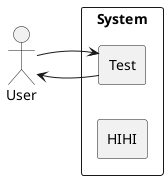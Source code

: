 @startuml Use Case Diagram
left to right direction
skinparam packageStyle rectangle

actor User

rectangle System {
  agent Test

  User --> Test
  Test --> User

  agent HIHI

  
}

@enduml
